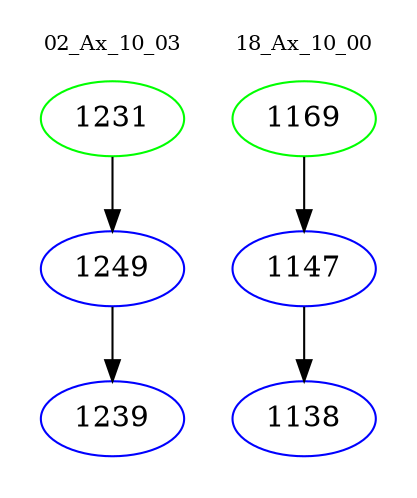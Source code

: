 digraph{
subgraph cluster_0 {
color = white
label = "02_Ax_10_03";
fontsize=10;
T0_1231 [label="1231", color="green"]
T0_1231 -> T0_1249 [color="black"]
T0_1249 [label="1249", color="blue"]
T0_1249 -> T0_1239 [color="black"]
T0_1239 [label="1239", color="blue"]
}
subgraph cluster_1 {
color = white
label = "18_Ax_10_00";
fontsize=10;
T1_1169 [label="1169", color="green"]
T1_1169 -> T1_1147 [color="black"]
T1_1147 [label="1147", color="blue"]
T1_1147 -> T1_1138 [color="black"]
T1_1138 [label="1138", color="blue"]
}
}
